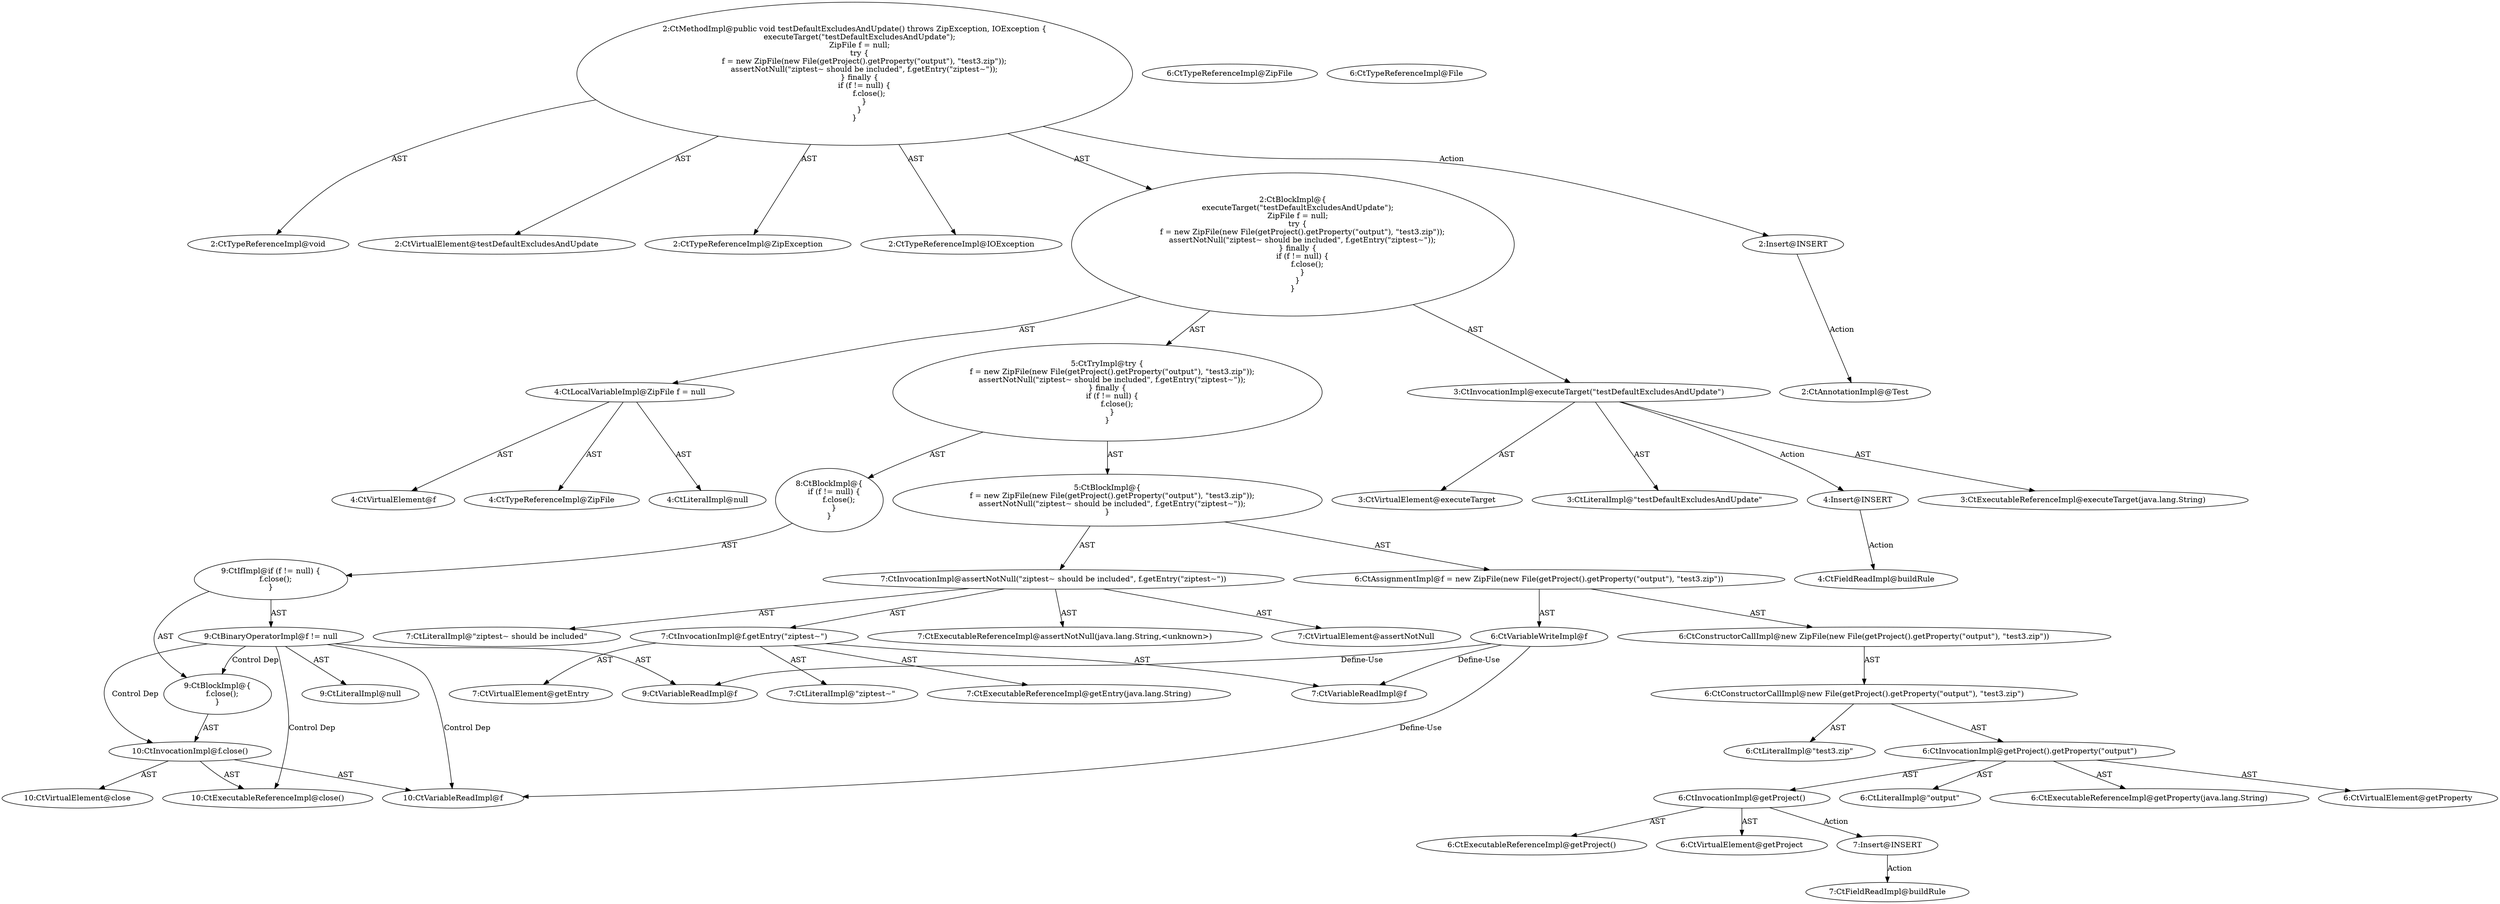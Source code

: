 digraph "testDefaultExcludesAndUpdate#?" {
0 [label="2:CtTypeReferenceImpl@void" shape=ellipse]
1 [label="2:CtVirtualElement@testDefaultExcludesAndUpdate" shape=ellipse]
2 [label="2:CtTypeReferenceImpl@ZipException" shape=ellipse]
3 [label="2:CtTypeReferenceImpl@IOException" shape=ellipse]
4 [label="3:CtExecutableReferenceImpl@executeTarget(java.lang.String)" shape=ellipse]
5 [label="3:CtVirtualElement@executeTarget" shape=ellipse]
6 [label="3:CtLiteralImpl@\"testDefaultExcludesAndUpdate\"" shape=ellipse]
7 [label="3:CtInvocationImpl@executeTarget(\"testDefaultExcludesAndUpdate\")" shape=ellipse]
8 [label="4:CtTypeReferenceImpl@ZipFile" shape=ellipse]
9 [label="4:CtLiteralImpl@null" shape=ellipse]
10 [label="4:CtVirtualElement@f" shape=ellipse]
11 [label="4:CtLocalVariableImpl@ZipFile f = null" shape=ellipse]
12 [label="6:CtVariableWriteImpl@f" shape=ellipse]
13 [label="6:CtTypeReferenceImpl@ZipFile" shape=ellipse]
14 [label="6:CtTypeReferenceImpl@File" shape=ellipse]
15 [label="6:CtExecutableReferenceImpl@getProperty(java.lang.String)" shape=ellipse]
16 [label="6:CtVirtualElement@getProperty" shape=ellipse]
17 [label="6:CtExecutableReferenceImpl@getProject()" shape=ellipse]
18 [label="6:CtVirtualElement@getProject" shape=ellipse]
19 [label="6:CtInvocationImpl@getProject()" shape=ellipse]
20 [label="6:CtLiteralImpl@\"output\"" shape=ellipse]
21 [label="6:CtInvocationImpl@getProject().getProperty(\"output\")" shape=ellipse]
22 [label="6:CtLiteralImpl@\"test3.zip\"" shape=ellipse]
23 [label="6:CtConstructorCallImpl@new File(getProject().getProperty(\"output\"), \"test3.zip\")" shape=ellipse]
24 [label="6:CtConstructorCallImpl@new ZipFile(new File(getProject().getProperty(\"output\"), \"test3.zip\"))" shape=ellipse]
25 [label="6:CtAssignmentImpl@f = new ZipFile(new File(getProject().getProperty(\"output\"), \"test3.zip\"))" shape=ellipse]
26 [label="7:CtExecutableReferenceImpl@assertNotNull(java.lang.String,<unknown>)" shape=ellipse]
27 [label="7:CtVirtualElement@assertNotNull" shape=ellipse]
28 [label="7:CtLiteralImpl@\"ziptest~ should be included\"" shape=ellipse]
29 [label="7:CtExecutableReferenceImpl@getEntry(java.lang.String)" shape=ellipse]
30 [label="7:CtVirtualElement@getEntry" shape=ellipse]
31 [label="7:CtVariableReadImpl@f" shape=ellipse]
32 [label="7:CtLiteralImpl@\"ziptest~\"" shape=ellipse]
33 [label="7:CtInvocationImpl@f.getEntry(\"ziptest~\")" shape=ellipse]
34 [label="7:CtInvocationImpl@assertNotNull(\"ziptest~ should be included\", f.getEntry(\"ziptest~\"))" shape=ellipse]
35 [label="5:CtBlockImpl@\{
    f = new ZipFile(new File(getProject().getProperty(\"output\"), \"test3.zip\"));
    assertNotNull(\"ziptest~ should be included\", f.getEntry(\"ziptest~\"));
\}" shape=ellipse]
36 [label="9:CtVariableReadImpl@f" shape=ellipse]
37 [label="9:CtLiteralImpl@null" shape=ellipse]
38 [label="9:CtBinaryOperatorImpl@f != null" shape=ellipse]
39 [label="10:CtExecutableReferenceImpl@close()" shape=ellipse]
40 [label="10:CtVirtualElement@close" shape=ellipse]
41 [label="10:CtVariableReadImpl@f" shape=ellipse]
42 [label="10:CtInvocationImpl@f.close()" shape=ellipse]
43 [label="9:CtBlockImpl@\{
    f.close();
\}" shape=ellipse]
44 [label="9:CtIfImpl@if (f != null) \{
    f.close();
\}" shape=ellipse]
45 [label="8:CtBlockImpl@\{
    if (f != null) \{
        f.close();
    \}
\}" shape=ellipse]
46 [label="5:CtTryImpl@try \{
    f = new ZipFile(new File(getProject().getProperty(\"output\"), \"test3.zip\"));
    assertNotNull(\"ziptest~ should be included\", f.getEntry(\"ziptest~\"));
\} finally \{
    if (f != null) \{
        f.close();
    \}
\}" shape=ellipse]
47 [label="2:CtBlockImpl@\{
    executeTarget(\"testDefaultExcludesAndUpdate\");
    ZipFile f = null;
    try \{
        f = new ZipFile(new File(getProject().getProperty(\"output\"), \"test3.zip\"));
        assertNotNull(\"ziptest~ should be included\", f.getEntry(\"ziptest~\"));
    \} finally \{
        if (f != null) \{
            f.close();
        \}
    \}
\}" shape=ellipse]
48 [label="2:CtMethodImpl@public void testDefaultExcludesAndUpdate() throws ZipException, IOException \{
    executeTarget(\"testDefaultExcludesAndUpdate\");
    ZipFile f = null;
    try \{
        f = new ZipFile(new File(getProject().getProperty(\"output\"), \"test3.zip\"));
        assertNotNull(\"ziptest~ should be included\", f.getEntry(\"ziptest~\"));
    \} finally \{
        if (f != null) \{
            f.close();
        \}
    \}
\}" shape=ellipse]
49 [label="2:Insert@INSERT" shape=ellipse]
50 [label="2:CtAnnotationImpl@@Test" shape=ellipse]
51 [label="4:Insert@INSERT" shape=ellipse]
52 [label="4:CtFieldReadImpl@buildRule" shape=ellipse]
53 [label="7:Insert@INSERT" shape=ellipse]
54 [label="7:CtFieldReadImpl@buildRule" shape=ellipse]
7 -> 5 [label="AST"];
7 -> 4 [label="AST"];
7 -> 6 [label="AST"];
7 -> 51 [label="Action"];
11 -> 10 [label="AST"];
11 -> 8 [label="AST"];
11 -> 9 [label="AST"];
12 -> 31 [label="Define-Use"];
12 -> 36 [label="Define-Use"];
12 -> 41 [label="Define-Use"];
19 -> 18 [label="AST"];
19 -> 17 [label="AST"];
19 -> 53 [label="Action"];
21 -> 16 [label="AST"];
21 -> 19 [label="AST"];
21 -> 15 [label="AST"];
21 -> 20 [label="AST"];
23 -> 21 [label="AST"];
23 -> 22 [label="AST"];
24 -> 23 [label="AST"];
25 -> 12 [label="AST"];
25 -> 24 [label="AST"];
33 -> 30 [label="AST"];
33 -> 31 [label="AST"];
33 -> 29 [label="AST"];
33 -> 32 [label="AST"];
34 -> 27 [label="AST"];
34 -> 26 [label="AST"];
34 -> 28 [label="AST"];
34 -> 33 [label="AST"];
35 -> 25 [label="AST"];
35 -> 34 [label="AST"];
38 -> 36 [label="AST"];
38 -> 37 [label="AST"];
38 -> 43 [label="Control Dep"];
38 -> 42 [label="Control Dep"];
38 -> 39 [label="Control Dep"];
38 -> 41 [label="Control Dep"];
42 -> 40 [label="AST"];
42 -> 41 [label="AST"];
42 -> 39 [label="AST"];
43 -> 42 [label="AST"];
44 -> 38 [label="AST"];
44 -> 43 [label="AST"];
45 -> 44 [label="AST"];
46 -> 35 [label="AST"];
46 -> 45 [label="AST"];
47 -> 7 [label="AST"];
47 -> 11 [label="AST"];
47 -> 46 [label="AST"];
48 -> 1 [label="AST"];
48 -> 0 [label="AST"];
48 -> 2 [label="AST"];
48 -> 3 [label="AST"];
48 -> 47 [label="AST"];
48 -> 49 [label="Action"];
49 -> 50 [label="Action"];
51 -> 52 [label="Action"];
53 -> 54 [label="Action"];
}